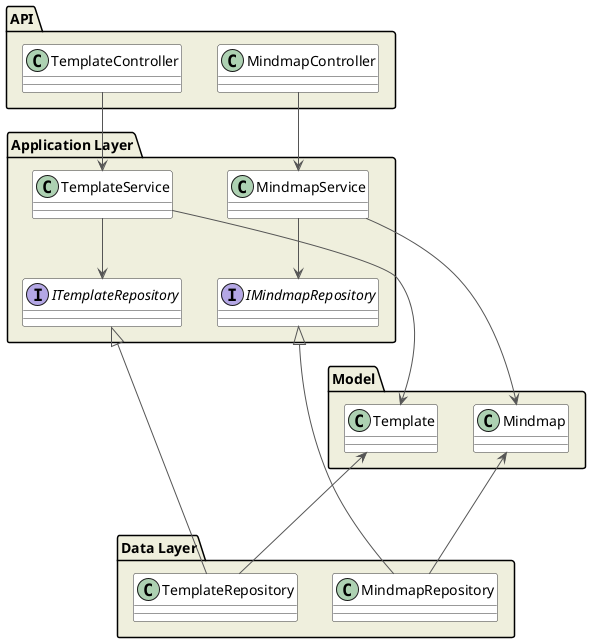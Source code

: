@startuml
'https://plantuml.com/class-diagram

skinparam class {
    BackgroundColor #FFF
    ArrowColor #555
    BorderColor #333
}

skinparam package {
    BackgroundColor #EFEFDD
}

package "API" {
    class "MindmapController" as ctrl1
    class "TemplateController" as ctrl2
}

package "Application Layer" {
    class "MindmapService" as serv1
    class "TemplateService" as serv2

    interface "IMindmapRepository" as iRepo1
    interface "ITemplateRepository" as iRepo2
}

package Model {
    class "Mindmap" as ent1
    class "Template" as ent2
}

package "Data Layer" {

    class "MindmapRepository" as repo1
    class "TemplateRepository" as repo2
}

ctrl1 -d-> serv1
serv1 ---> ent1
serv1 -d-> iRepo1
repo1 -u-|> iRepo1
repo1 -u--> ent1

ctrl2 -d-> serv2
serv2 -> ent2
serv2 -d-> iRepo2
repo2 -u-|> iRepo2
repo2 -u--> ent2

@enduml